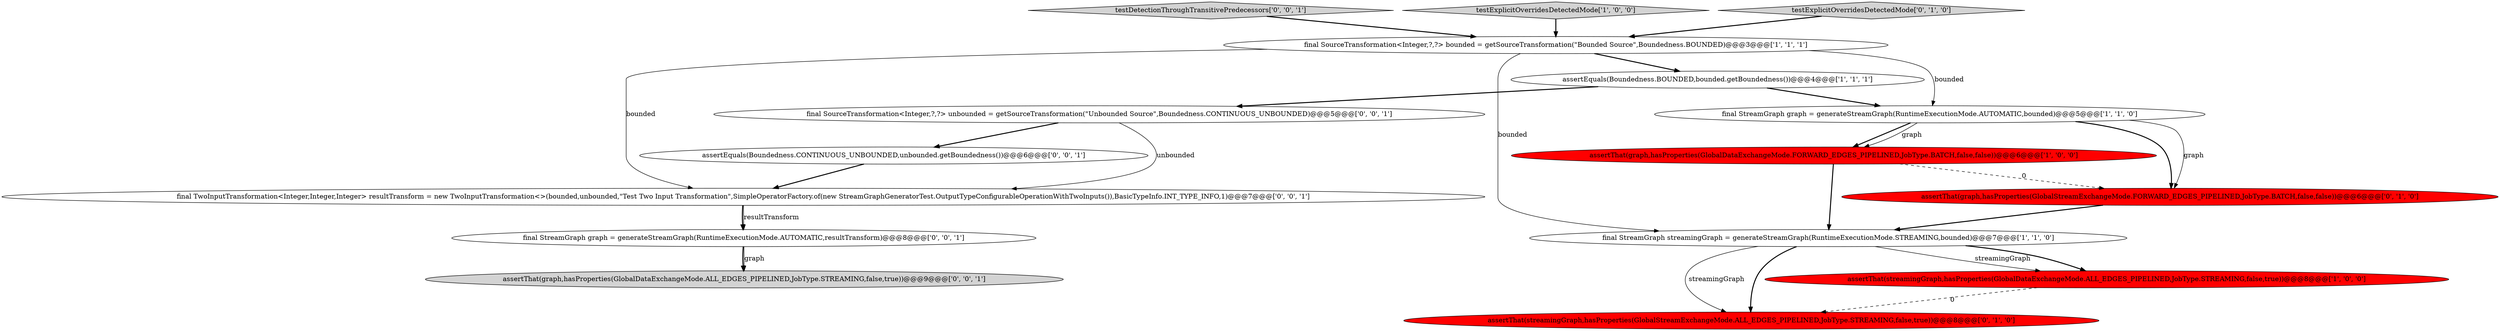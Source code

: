 digraph {
11 [style = filled, label = "final StreamGraph graph = generateStreamGraph(RuntimeExecutionMode.AUTOMATIC,resultTransform)@@@8@@@['0', '0', '1']", fillcolor = white, shape = ellipse image = "AAA0AAABBB3BBB"];
12 [style = filled, label = "assertThat(graph,hasProperties(GlobalDataExchangeMode.ALL_EDGES_PIPELINED,JobType.STREAMING,false,true))@@@9@@@['0', '0', '1']", fillcolor = lightgray, shape = ellipse image = "AAA0AAABBB3BBB"];
15 [style = filled, label = "final TwoInputTransformation<Integer,Integer,Integer> resultTransform = new TwoInputTransformation<>(bounded,unbounded,\"Test Two Input Transformation\",SimpleOperatorFactory.of(new StreamGraphGeneratorTest.OutputTypeConfigurableOperationWithTwoInputs()),BasicTypeInfo.INT_TYPE_INFO,1)@@@7@@@['0', '0', '1']", fillcolor = white, shape = ellipse image = "AAA0AAABBB3BBB"];
1 [style = filled, label = "final StreamGraph graph = generateStreamGraph(RuntimeExecutionMode.AUTOMATIC,bounded)@@@5@@@['1', '1', '0']", fillcolor = white, shape = ellipse image = "AAA0AAABBB1BBB"];
4 [style = filled, label = "assertThat(streamingGraph,hasProperties(GlobalDataExchangeMode.ALL_EDGES_PIPELINED,JobType.STREAMING,false,true))@@@8@@@['1', '0', '0']", fillcolor = red, shape = ellipse image = "AAA1AAABBB1BBB"];
7 [style = filled, label = "assertThat(streamingGraph,hasProperties(GlobalStreamExchangeMode.ALL_EDGES_PIPELINED,JobType.STREAMING,false,true))@@@8@@@['0', '1', '0']", fillcolor = red, shape = ellipse image = "AAA1AAABBB2BBB"];
10 [style = filled, label = "assertEquals(Boundedness.CONTINUOUS_UNBOUNDED,unbounded.getBoundedness())@@@6@@@['0', '0', '1']", fillcolor = white, shape = ellipse image = "AAA0AAABBB3BBB"];
14 [style = filled, label = "testDetectionThroughTransitivePredecessors['0', '0', '1']", fillcolor = lightgray, shape = diamond image = "AAA0AAABBB3BBB"];
13 [style = filled, label = "final SourceTransformation<Integer,?,?> unbounded = getSourceTransformation(\"Unbounded Source\",Boundedness.CONTINUOUS_UNBOUNDED)@@@5@@@['0', '0', '1']", fillcolor = white, shape = ellipse image = "AAA0AAABBB3BBB"];
6 [style = filled, label = "final StreamGraph streamingGraph = generateStreamGraph(RuntimeExecutionMode.STREAMING,bounded)@@@7@@@['1', '1', '0']", fillcolor = white, shape = ellipse image = "AAA0AAABBB1BBB"];
0 [style = filled, label = "assertEquals(Boundedness.BOUNDED,bounded.getBoundedness())@@@4@@@['1', '1', '1']", fillcolor = white, shape = ellipse image = "AAA0AAABBB1BBB"];
5 [style = filled, label = "assertThat(graph,hasProperties(GlobalDataExchangeMode.FORWARD_EDGES_PIPELINED,JobType.BATCH,false,false))@@@6@@@['1', '0', '0']", fillcolor = red, shape = ellipse image = "AAA1AAABBB1BBB"];
2 [style = filled, label = "testExplicitOverridesDetectedMode['1', '0', '0']", fillcolor = lightgray, shape = diamond image = "AAA0AAABBB1BBB"];
9 [style = filled, label = "assertThat(graph,hasProperties(GlobalStreamExchangeMode.FORWARD_EDGES_PIPELINED,JobType.BATCH,false,false))@@@6@@@['0', '1', '0']", fillcolor = red, shape = ellipse image = "AAA1AAABBB2BBB"];
3 [style = filled, label = "final SourceTransformation<Integer,?,?> bounded = getSourceTransformation(\"Bounded Source\",Boundedness.BOUNDED)@@@3@@@['1', '1', '1']", fillcolor = white, shape = ellipse image = "AAA0AAABBB1BBB"];
8 [style = filled, label = "testExplicitOverridesDetectedMode['0', '1', '0']", fillcolor = lightgray, shape = diamond image = "AAA0AAABBB2BBB"];
1->5 [style = bold, label=""];
13->10 [style = bold, label=""];
14->3 [style = bold, label=""];
10->15 [style = bold, label=""];
0->13 [style = bold, label=""];
1->9 [style = solid, label="graph"];
3->15 [style = solid, label="bounded"];
2->3 [style = bold, label=""];
8->3 [style = bold, label=""];
5->9 [style = dashed, label="0"];
11->12 [style = bold, label=""];
6->4 [style = solid, label="streamingGraph"];
13->15 [style = solid, label="unbounded"];
1->9 [style = bold, label=""];
3->1 [style = solid, label="bounded"];
3->0 [style = bold, label=""];
9->6 [style = bold, label=""];
3->6 [style = solid, label="bounded"];
6->4 [style = bold, label=""];
11->12 [style = solid, label="graph"];
5->6 [style = bold, label=""];
15->11 [style = bold, label=""];
4->7 [style = dashed, label="0"];
0->1 [style = bold, label=""];
6->7 [style = solid, label="streamingGraph"];
6->7 [style = bold, label=""];
1->5 [style = solid, label="graph"];
15->11 [style = solid, label="resultTransform"];
}
